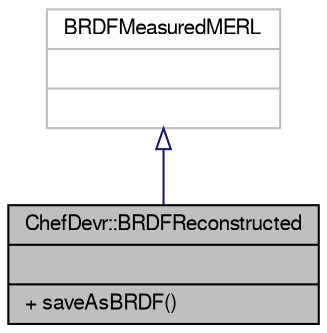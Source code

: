 digraph "ChefDevr::BRDFReconstructed"
{
 // LATEX_PDF_SIZE
  edge [fontname="FreeSans",fontsize="10",labelfontname="FreeSans",labelfontsize="10"];
  node [fontname="FreeSans",fontsize="10",shape=record];
  Node2 [label="{ChefDevr::BRDFReconstructed\n||+ saveAsBRDF()\l}",height=0.2,width=0.4,color="black", fillcolor="grey75", style="filled", fontcolor="black",tooltip="A reconstructed BRDF, in the original space Manipulable with BRDF Explorer."];
  Node3 -> Node2 [dir="back",color="midnightblue",fontsize="10",style="solid",arrowtail="onormal",fontname="FreeSans"];
  Node3 [label="{BRDFMeasuredMERL\n||}",height=0.2,width=0.4,color="grey75", fillcolor="white", style="filled",tooltip=" "];
}
